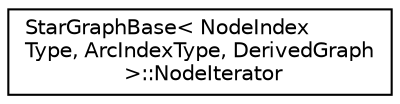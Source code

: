 digraph "Graphical Class Hierarchy"
{
 // LATEX_PDF_SIZE
  edge [fontname="Helvetica",fontsize="10",labelfontname="Helvetica",labelfontsize="10"];
  node [fontname="Helvetica",fontsize="10",shape=record];
  rankdir="LR";
  Node0 [label="StarGraphBase\< NodeIndex\lType, ArcIndexType, DerivedGraph\l \>::NodeIterator",height=0.2,width=0.4,color="black", fillcolor="white", style="filled",URL="$classoperations__research_1_1_star_graph_base_1_1_node_iterator.html",tooltip=" "];
}
